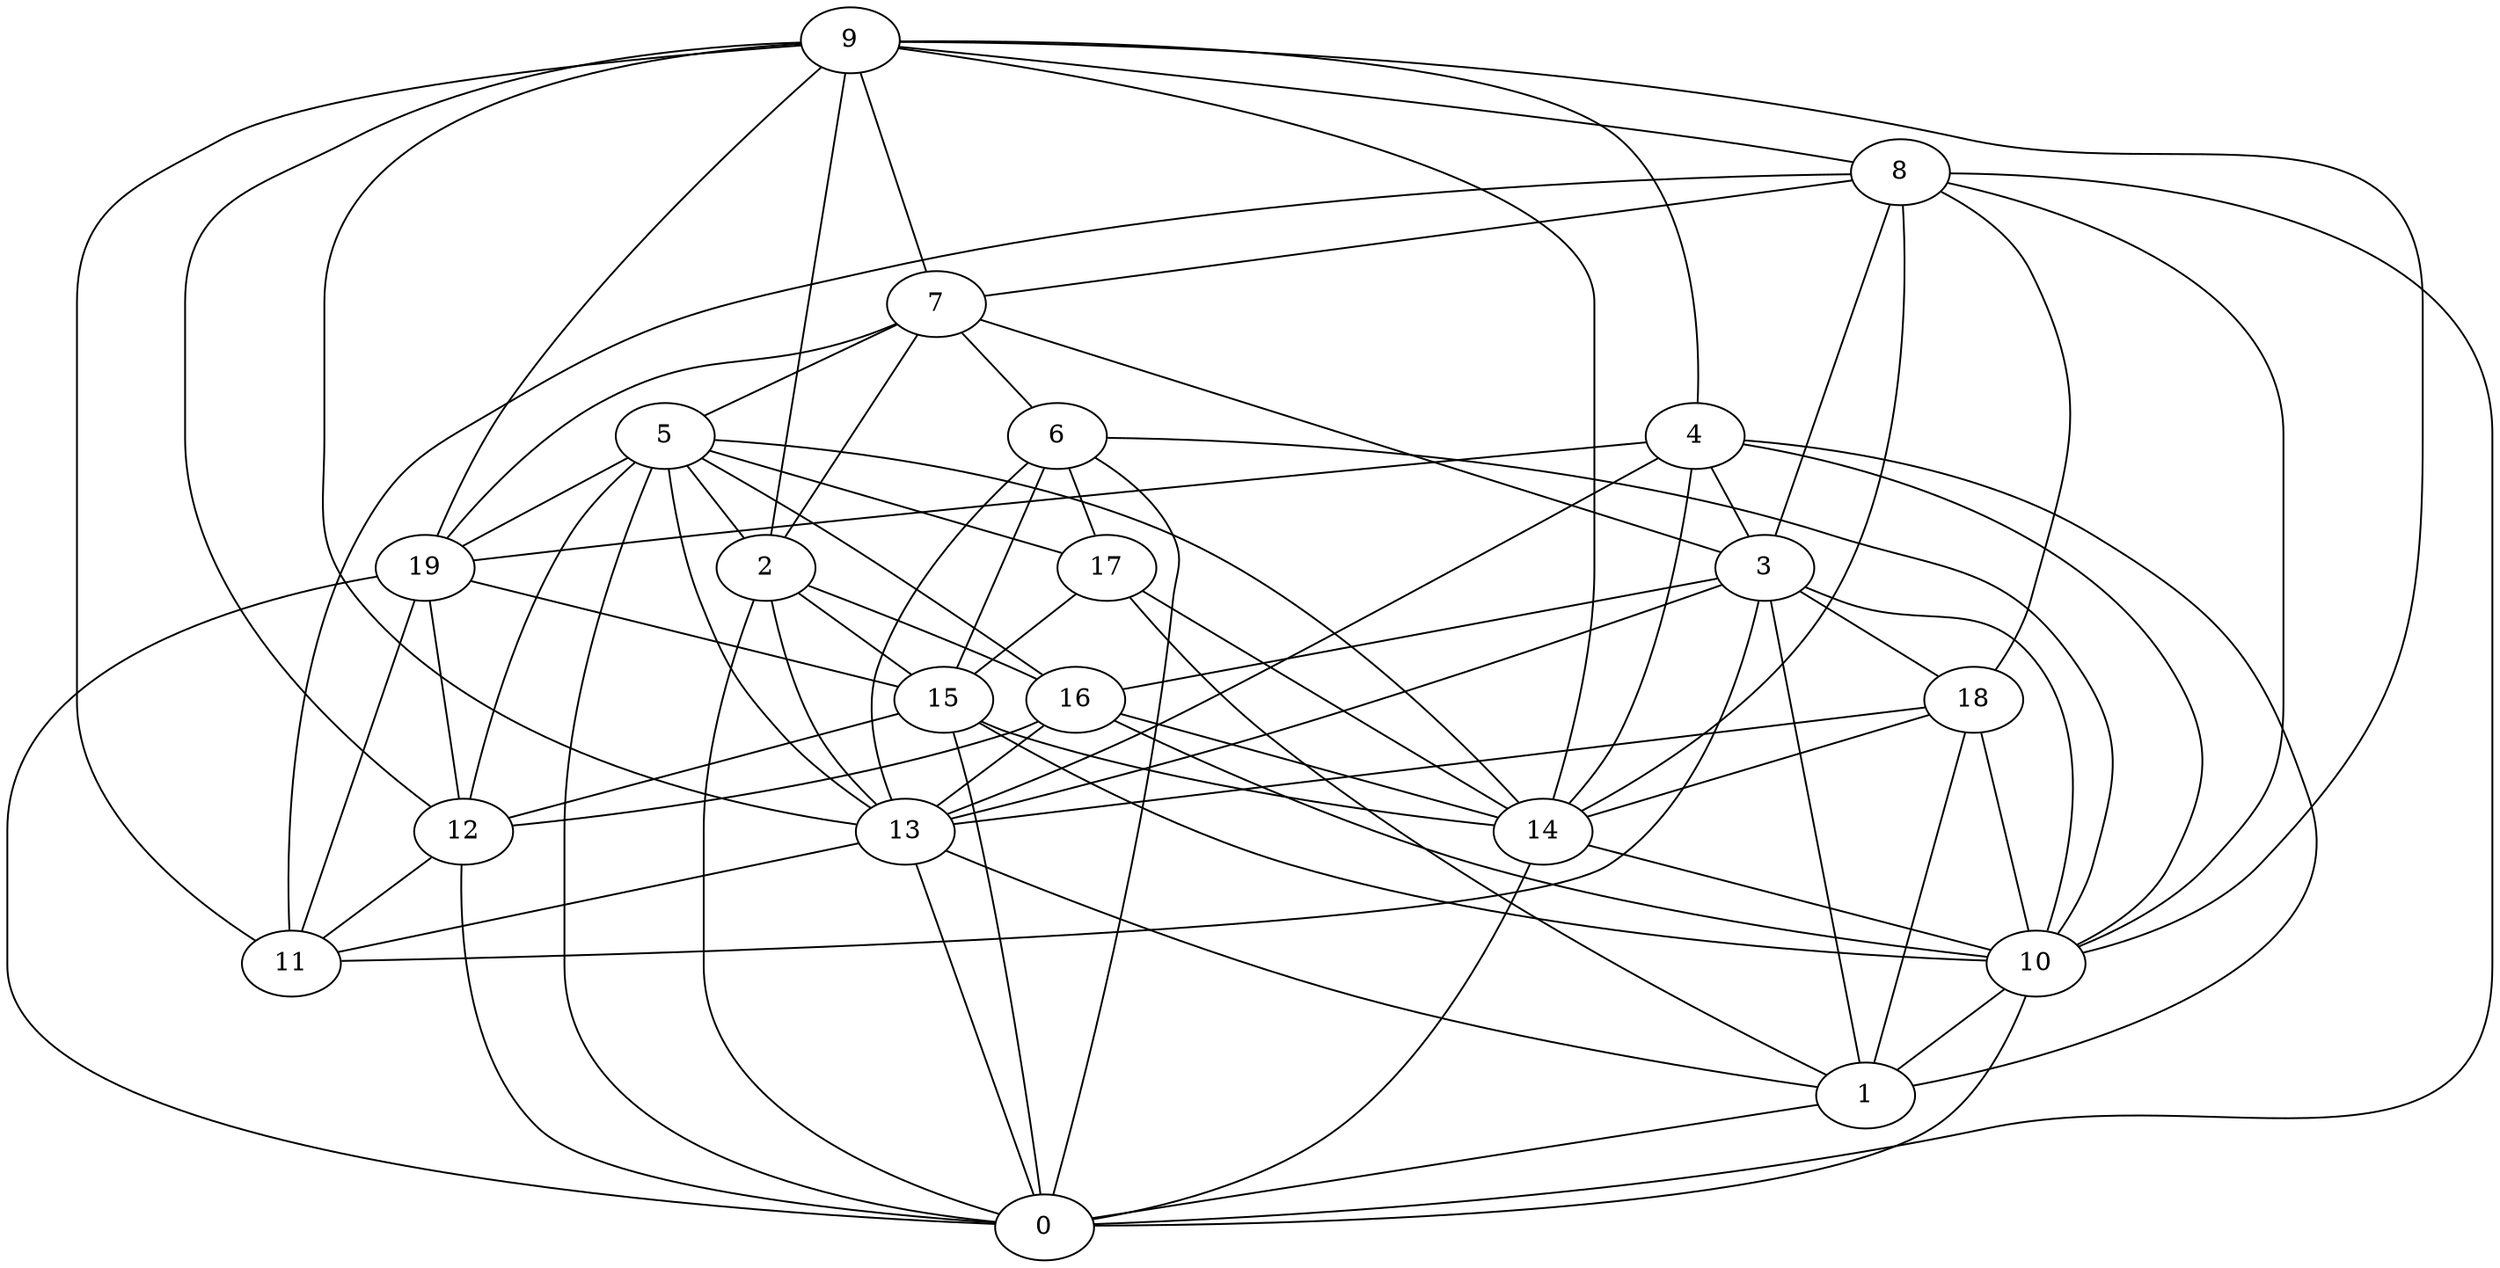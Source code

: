 digraph GG_graph {

subgraph G_graph {
edge [color = black]
"12" -> "11" [dir = none]
"12" -> "0" [dir = none]
"4" -> "3" [dir = none]
"4" -> "10" [dir = none]
"4" -> "14" [dir = none]
"7" -> "2" [dir = none]
"7" -> "5" [dir = none]
"17" -> "14" [dir = none]
"17" -> "15" [dir = none]
"17" -> "1" [dir = none]
"6" -> "15" [dir = none]
"6" -> "10" [dir = none]
"6" -> "0" [dir = none]
"19" -> "11" [dir = none]
"19" -> "12" [dir = none]
"19" -> "0" [dir = none]
"19" -> "15" [dir = none]
"2" -> "16" [dir = none]
"2" -> "15" [dir = none]
"2" -> "0" [dir = none]
"2" -> "13" [dir = none]
"5" -> "14" [dir = none]
"5" -> "0" [dir = none]
"5" -> "16" [dir = none]
"5" -> "12" [dir = none]
"5" -> "2" [dir = none]
"5" -> "17" [dir = none]
"18" -> "13" [dir = none]
"18" -> "1" [dir = none]
"18" -> "14" [dir = none]
"10" -> "1" [dir = none]
"10" -> "0" [dir = none]
"13" -> "1" [dir = none]
"13" -> "0" [dir = none]
"15" -> "10" [dir = none]
"15" -> "0" [dir = none]
"15" -> "14" [dir = none]
"8" -> "10" [dir = none]
"8" -> "11" [dir = none]
"8" -> "3" [dir = none]
"8" -> "18" [dir = none]
"3" -> "11" [dir = none]
"3" -> "10" [dir = none]
"3" -> "1" [dir = none]
"3" -> "18" [dir = none]
"3" -> "13" [dir = none]
"16" -> "13" [dir = none]
"16" -> "14" [dir = none]
"16" -> "10" [dir = none]
"14" -> "10" [dir = none]
"14" -> "0" [dir = none]
"1" -> "0" [dir = none]
"9" -> "10" [dir = none]
"9" -> "13" [dir = none]
"9" -> "7" [dir = none]
"9" -> "14" [dir = none]
"9" -> "11" [dir = none]
"8" -> "0" [dir = none]
"8" -> "7" [dir = none]
"9" -> "8" [dir = none]
"9" -> "4" [dir = none]
"7" -> "6" [dir = none]
"4" -> "19" [dir = none]
"5" -> "13" [dir = none]
"18" -> "10" [dir = none]
"5" -> "19" [dir = none]
"6" -> "13" [dir = none]
"13" -> "11" [dir = none]
"8" -> "14" [dir = none]
"15" -> "12" [dir = none]
"9" -> "2" [dir = none]
"4" -> "13" [dir = none]
"7" -> "3" [dir = none]
"7" -> "19" [dir = none]
"6" -> "17" [dir = none]
"9" -> "12" [dir = none]
"4" -> "1" [dir = none]
"3" -> "16" [dir = none]
"16" -> "12" [dir = none]
"9" -> "19" [dir = none]
}

}
